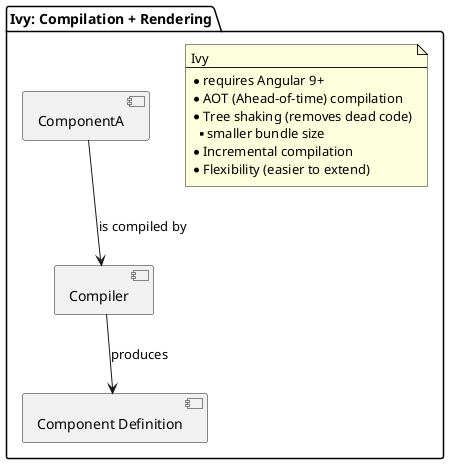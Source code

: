 @startuml


'Ivy Compiler

package "Ivy: Compilation + Rendering" as IVY {
	note as IvyN
	Ivy
	---
	* requires Angular 9+
	* AOT (Ahead-of-time) compilation
	* Tree shaking (removes dead code)
	** smaller bundle size
	* Incremental compilation
	* Flexibility (easier to extend)
	end note

	' Component Definition generation
	[ComponentA] --> [Compiler]: is compiled by
	component "Component Definition" as ComponentDef1
	Compiler --> ComponentDef1: produces
}
@enduml
